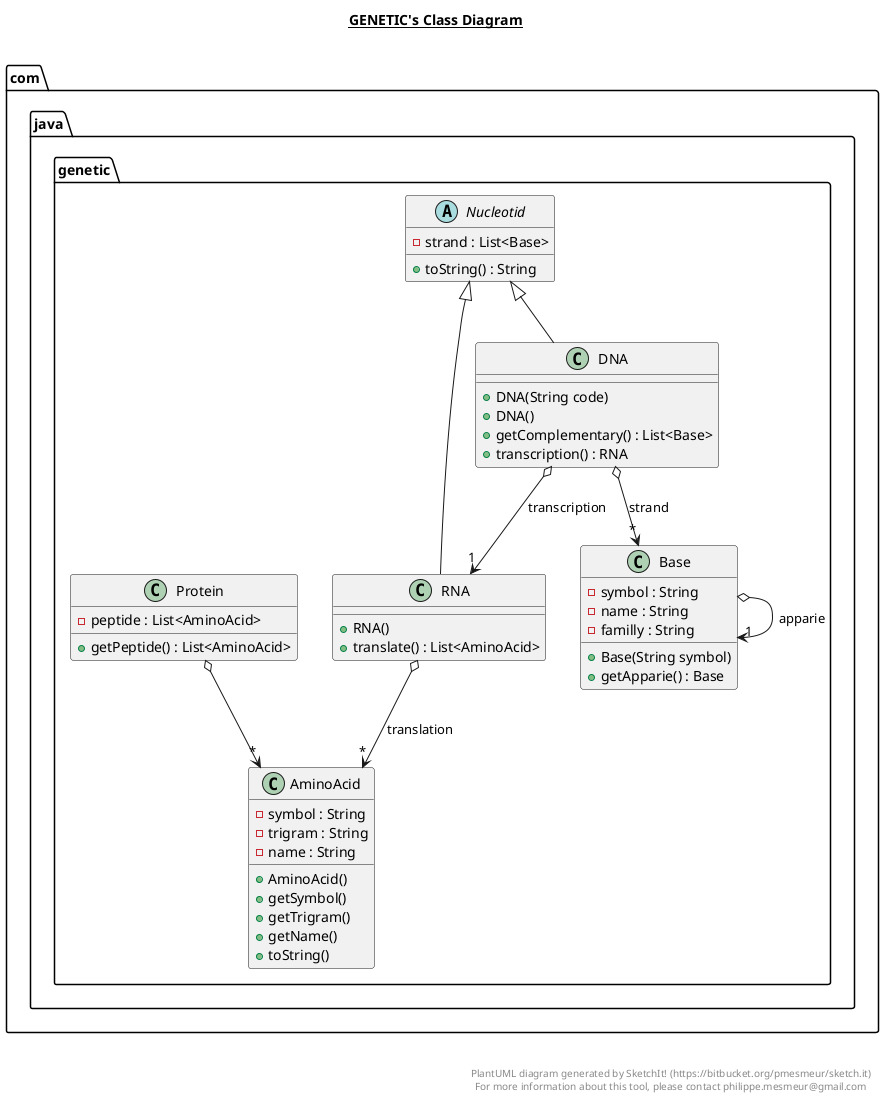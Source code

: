 @startuml

title __GENETIC's Class Diagram__\n

  package com.java.genetic {
      class RNA {
          + RNA()
          + translate() : List<AminoAcid>
      }
  }


  package com.java.genetic {
      class AminoAcid {
          - symbol : String
          - trigram : String
          - name : String
          + AminoAcid()
          + getSymbol()
          + getTrigram()
          + getName()
          + toString()
    }
  }


  package com.java.genetic {
      class Base {
          - symbol : String
          - name : String
          - familly : String
          + Base(String symbol)
          + getApparie() : Base
    }
  }


  package com.java.genetic {
      class DNA {
          + DNA(String code)
          + DNA()
          + getComplementary() : List<Base>
          + transcription() : RNA
    }
  }

    package com.java.genetic {
        abstract class Nucleotid {
            - strand : List<Base>
            + toString() : String
      }
    }

      package com.java.genetic {
          class Protein {
            - peptide : List<AminoAcid>
            + getPeptide() : List<AminoAcid>
    }
}

  Base o--> "1" Base : apparie
  DNA o--> "*" Base : strand
  DNA o--> "1" RNA : transcription
  RNA o--> "*" AminoAcid : translation
  Protein o--> "*" AminoAcid
  Nucleotid <|-- DNA
  Nucleotid <|-- RNA




right footer


PlantUML diagram generated by SketchIt! (https://bitbucket.org/pmesmeur/sketch.it)
For more information about this tool, please contact philippe.mesmeur@gmail.com
endfooter

@enduml